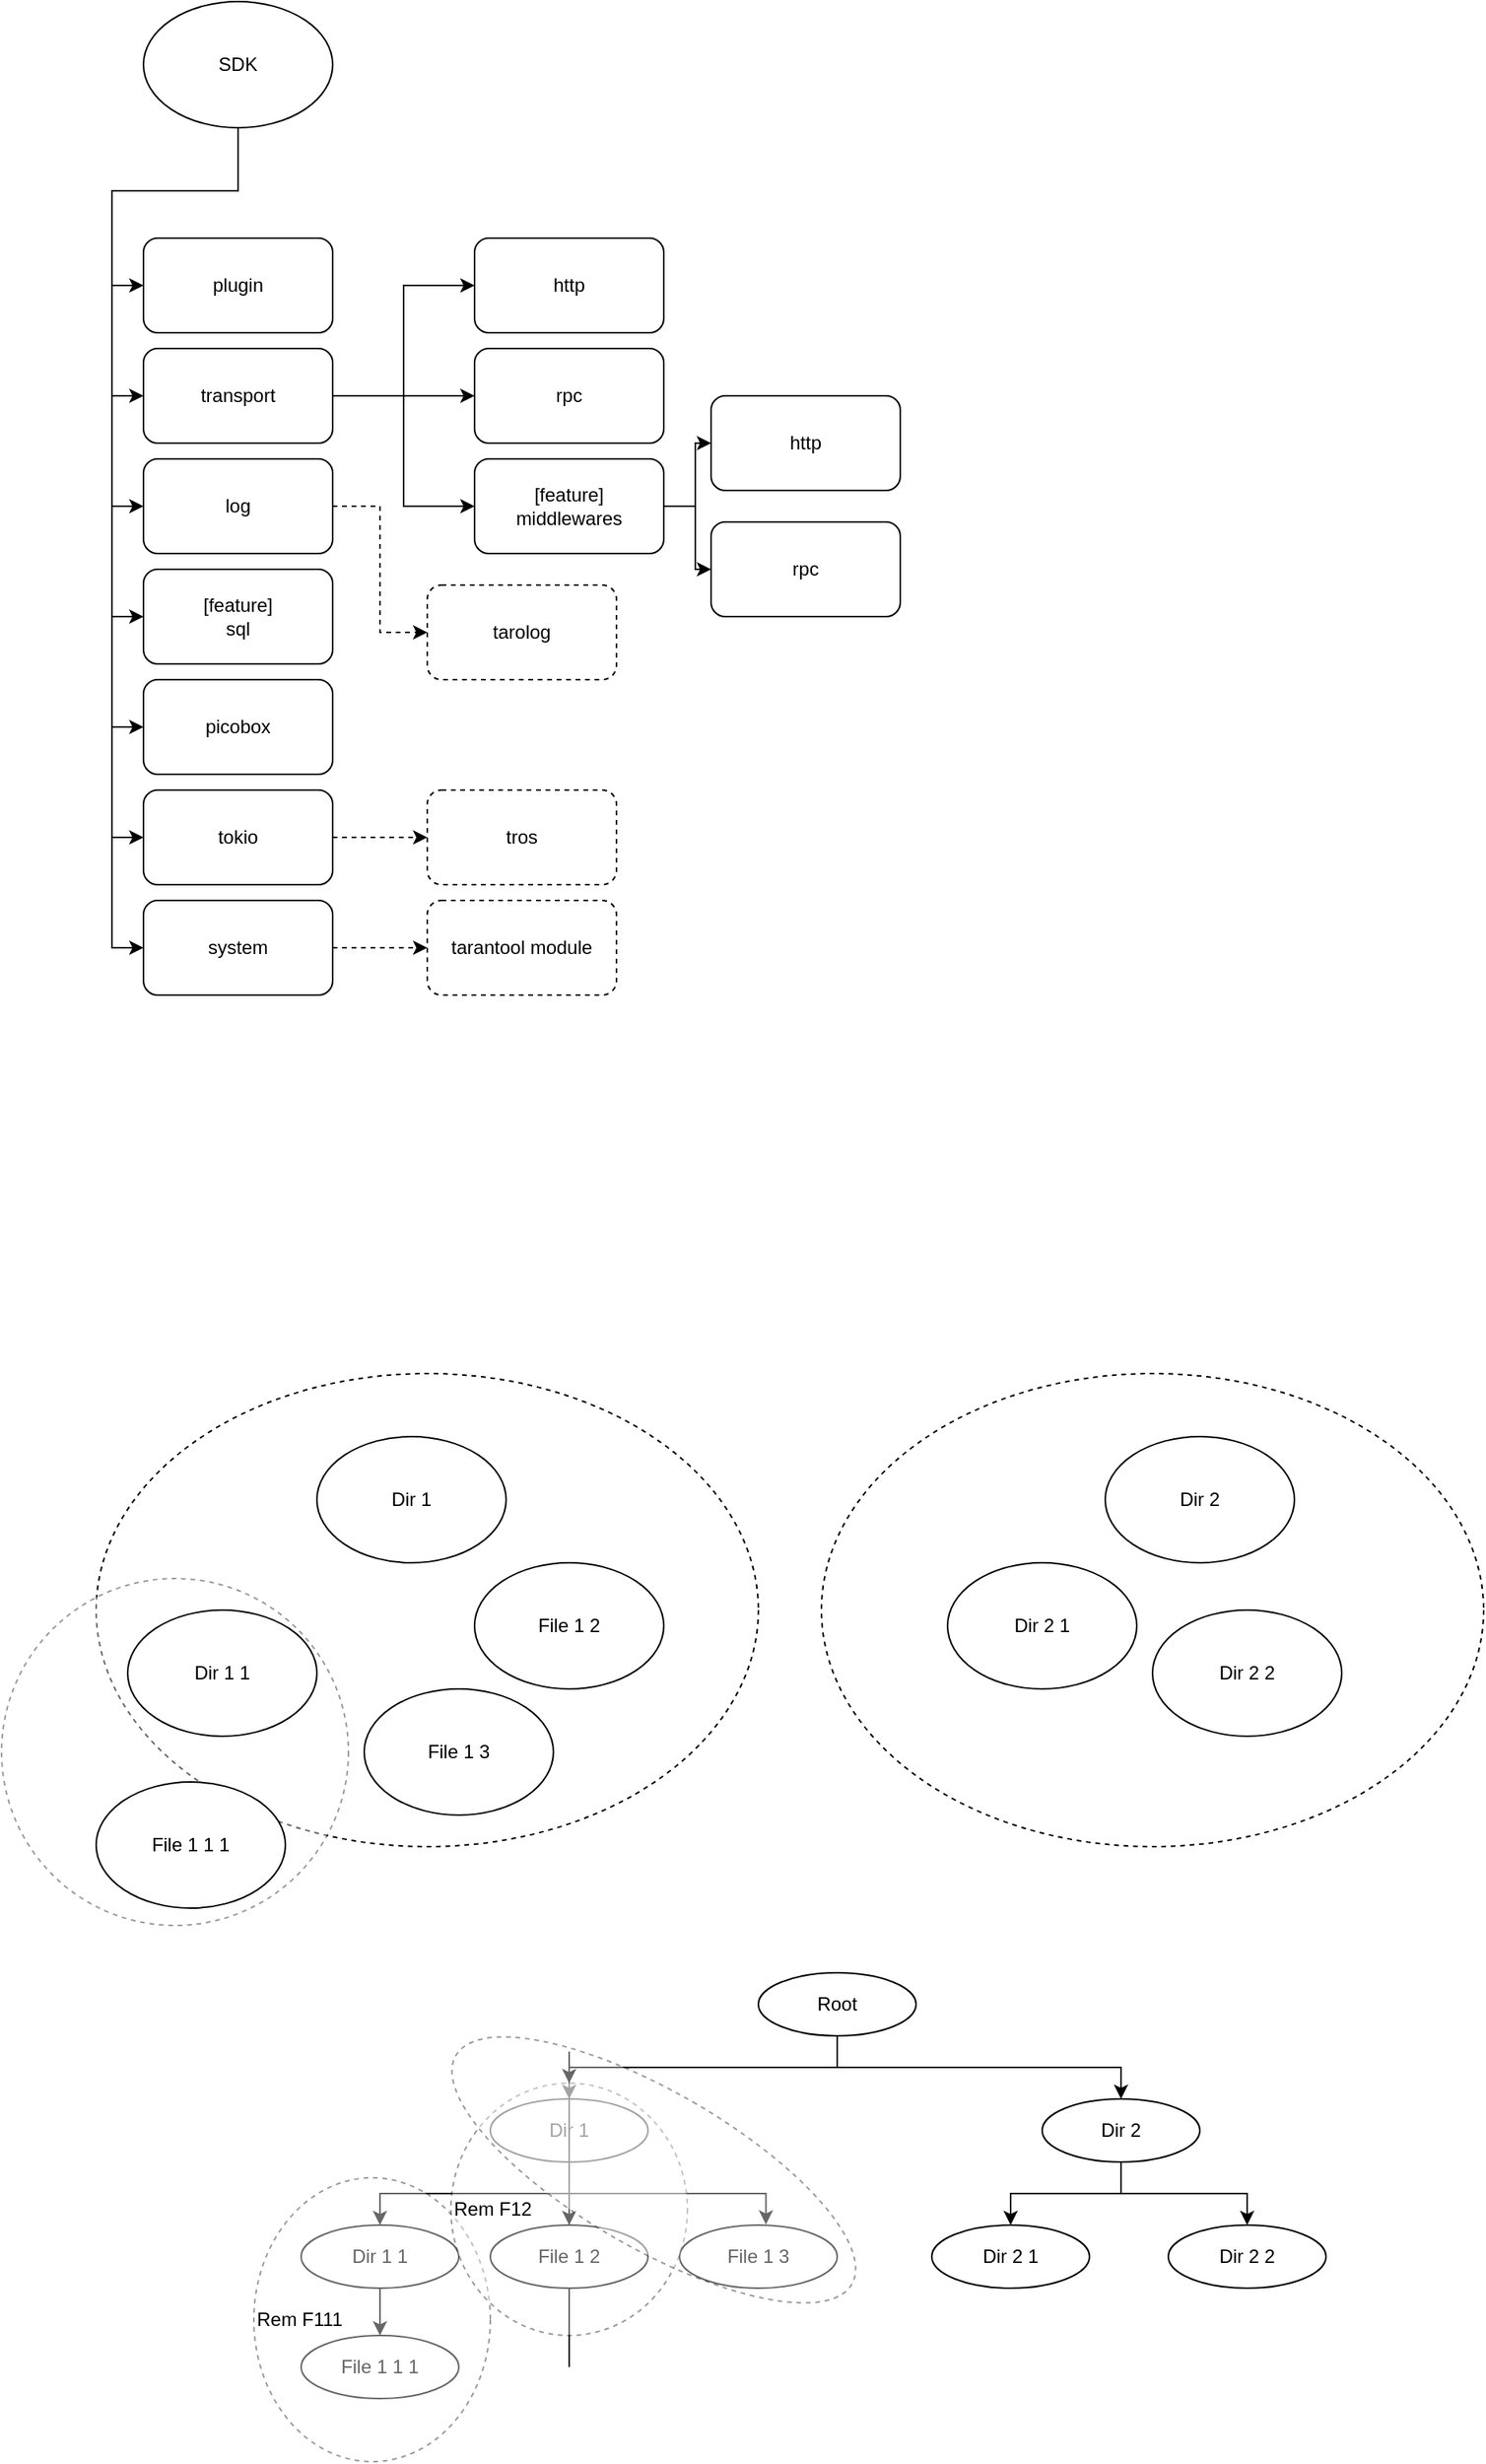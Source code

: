 <mxfile version="26.1.0">
  <diagram name="Страница — 1" id="JB-lgBc1nUyG6yqOw_KO">
    <mxGraphModel dx="1770" dy="520" grid="1" gridSize="10" guides="1" tooltips="1" connect="1" arrows="1" fold="1" page="1" pageScale="1" pageWidth="827" pageHeight="1169" math="0" shadow="0">
      <root>
        <mxCell id="0" />
        <mxCell id="1" parent="0" />
        <mxCell id="iWBvAHfWPfGmq18BjQCu-10" value="" style="ellipse;whiteSpace=wrap;html=1;fillColor=light-dark(#FFFFFF,var(--ge-dark-color, #121212));dashed=1;" vertex="1" parent="1">
          <mxGeometry x="470" y="910" width="420" height="300" as="geometry" />
        </mxCell>
        <mxCell id="iWBvAHfWPfGmq18BjQCu-9" value="" style="ellipse;whiteSpace=wrap;html=1;fillColor=light-dark(#FFFFFF,var(--ge-dark-color, #121212));dashed=1;" vertex="1" parent="1">
          <mxGeometry x="10" y="910" width="420" height="300" as="geometry" />
        </mxCell>
        <mxCell id="iWBvAHfWPfGmq18BjQCu-11" value="" style="ellipse;whiteSpace=wrap;html=1;fillColor=light-dark(#FFFFFF,var(--ge-dark-color, #121212));dashed=1;opacity=40;" vertex="1" parent="1">
          <mxGeometry x="-50" y="1040" width="220" height="220" as="geometry" />
        </mxCell>
        <mxCell id="edKSUr5zJjhnN5w_AZRs-10" style="edgeStyle=orthogonalEdgeStyle;rounded=0;orthogonalLoop=1;jettySize=auto;html=1;exitX=0.5;exitY=1;exitDx=0;exitDy=0;entryX=0;entryY=0.5;entryDx=0;entryDy=0;" parent="1" source="edKSUr5zJjhnN5w_AZRs-1" target="edKSUr5zJjhnN5w_AZRs-2" edge="1">
          <mxGeometry relative="1" as="geometry">
            <Array as="points">
              <mxPoint x="100" y="160" />
              <mxPoint x="20" y="160" />
              <mxPoint x="20" y="220" />
            </Array>
          </mxGeometry>
        </mxCell>
        <mxCell id="edKSUr5zJjhnN5w_AZRs-11" style="edgeStyle=orthogonalEdgeStyle;rounded=0;orthogonalLoop=1;jettySize=auto;html=1;exitX=0.5;exitY=1;exitDx=0;exitDy=0;entryX=0;entryY=0.5;entryDx=0;entryDy=0;" parent="1" source="edKSUr5zJjhnN5w_AZRs-1" target="edKSUr5zJjhnN5w_AZRs-3" edge="1">
          <mxGeometry relative="1" as="geometry">
            <Array as="points">
              <mxPoint x="100" y="160" />
              <mxPoint x="20" y="160" />
              <mxPoint x="20" y="290" />
            </Array>
          </mxGeometry>
        </mxCell>
        <mxCell id="edKSUr5zJjhnN5w_AZRs-12" style="edgeStyle=orthogonalEdgeStyle;rounded=0;orthogonalLoop=1;jettySize=auto;html=1;exitX=0.5;exitY=1;exitDx=0;exitDy=0;entryX=0;entryY=0.5;entryDx=0;entryDy=0;" parent="1" source="edKSUr5zJjhnN5w_AZRs-1" target="edKSUr5zJjhnN5w_AZRs-4" edge="1">
          <mxGeometry relative="1" as="geometry">
            <Array as="points">
              <mxPoint x="100" y="160" />
              <mxPoint x="20" y="160" />
              <mxPoint x="20" y="360" />
            </Array>
          </mxGeometry>
        </mxCell>
        <mxCell id="edKSUr5zJjhnN5w_AZRs-13" style="edgeStyle=orthogonalEdgeStyle;rounded=0;orthogonalLoop=1;jettySize=auto;html=1;exitX=0.5;exitY=1;exitDx=0;exitDy=0;entryX=0;entryY=0.5;entryDx=0;entryDy=0;" parent="1" source="edKSUr5zJjhnN5w_AZRs-1" target="edKSUr5zJjhnN5w_AZRs-5" edge="1">
          <mxGeometry relative="1" as="geometry">
            <Array as="points">
              <mxPoint x="100" y="160" />
              <mxPoint x="20" y="160" />
              <mxPoint x="20" y="430" />
            </Array>
          </mxGeometry>
        </mxCell>
        <mxCell id="edKSUr5zJjhnN5w_AZRs-14" style="edgeStyle=orthogonalEdgeStyle;rounded=0;orthogonalLoop=1;jettySize=auto;html=1;exitX=0.5;exitY=1;exitDx=0;exitDy=0;entryX=0;entryY=0.5;entryDx=0;entryDy=0;" parent="1" source="edKSUr5zJjhnN5w_AZRs-1" target="edKSUr5zJjhnN5w_AZRs-7" edge="1">
          <mxGeometry relative="1" as="geometry">
            <Array as="points">
              <mxPoint x="100" y="160" />
              <mxPoint x="20" y="160" />
              <mxPoint x="20" y="500" />
            </Array>
          </mxGeometry>
        </mxCell>
        <mxCell id="edKSUr5zJjhnN5w_AZRs-15" style="edgeStyle=orthogonalEdgeStyle;rounded=0;orthogonalLoop=1;jettySize=auto;html=1;exitX=0.5;exitY=1;exitDx=0;exitDy=0;entryX=0;entryY=0.5;entryDx=0;entryDy=0;" parent="1" source="edKSUr5zJjhnN5w_AZRs-1" target="edKSUr5zJjhnN5w_AZRs-8" edge="1">
          <mxGeometry relative="1" as="geometry">
            <Array as="points">
              <mxPoint x="100" y="160" />
              <mxPoint x="20" y="160" />
              <mxPoint x="20" y="570" />
            </Array>
          </mxGeometry>
        </mxCell>
        <mxCell id="edKSUr5zJjhnN5w_AZRs-17" style="edgeStyle=orthogonalEdgeStyle;rounded=0;orthogonalLoop=1;jettySize=auto;html=1;exitX=0.5;exitY=1;exitDx=0;exitDy=0;entryX=0;entryY=0.5;entryDx=0;entryDy=0;" parent="1" source="edKSUr5zJjhnN5w_AZRs-1" target="edKSUr5zJjhnN5w_AZRs-9" edge="1">
          <mxGeometry relative="1" as="geometry">
            <Array as="points">
              <mxPoint x="100" y="160" />
              <mxPoint x="20" y="160" />
              <mxPoint x="20" y="640" />
            </Array>
          </mxGeometry>
        </mxCell>
        <mxCell id="edKSUr5zJjhnN5w_AZRs-1" value="SDK" style="ellipse;whiteSpace=wrap;html=1;" parent="1" vertex="1">
          <mxGeometry x="40" y="40" width="120" height="80" as="geometry" />
        </mxCell>
        <mxCell id="edKSUr5zJjhnN5w_AZRs-2" value="plugin" style="rounded=1;whiteSpace=wrap;html=1;" parent="1" vertex="1">
          <mxGeometry x="40" y="190" width="120" height="60" as="geometry" />
        </mxCell>
        <mxCell id="edKSUr5zJjhnN5w_AZRs-23" style="edgeStyle=orthogonalEdgeStyle;rounded=0;orthogonalLoop=1;jettySize=auto;html=1;exitX=1;exitY=0.5;exitDx=0;exitDy=0;entryX=0;entryY=0.5;entryDx=0;entryDy=0;" parent="1" source="edKSUr5zJjhnN5w_AZRs-3" target="edKSUr5zJjhnN5w_AZRs-19" edge="1">
          <mxGeometry relative="1" as="geometry" />
        </mxCell>
        <mxCell id="edKSUr5zJjhnN5w_AZRs-24" style="edgeStyle=orthogonalEdgeStyle;rounded=0;orthogonalLoop=1;jettySize=auto;html=1;exitX=1;exitY=0.5;exitDx=0;exitDy=0;entryX=0;entryY=0.5;entryDx=0;entryDy=0;" parent="1" source="edKSUr5zJjhnN5w_AZRs-3" target="edKSUr5zJjhnN5w_AZRs-18" edge="1">
          <mxGeometry relative="1" as="geometry" />
        </mxCell>
        <mxCell id="edKSUr5zJjhnN5w_AZRs-25" style="edgeStyle=orthogonalEdgeStyle;rounded=0;orthogonalLoop=1;jettySize=auto;html=1;exitX=1;exitY=0.5;exitDx=0;exitDy=0;entryX=0;entryY=0.5;entryDx=0;entryDy=0;" parent="1" source="edKSUr5zJjhnN5w_AZRs-3" target="edKSUr5zJjhnN5w_AZRs-20" edge="1">
          <mxGeometry relative="1" as="geometry" />
        </mxCell>
        <mxCell id="edKSUr5zJjhnN5w_AZRs-3" value="transport" style="rounded=1;whiteSpace=wrap;html=1;" parent="1" vertex="1">
          <mxGeometry x="40" y="260" width="120" height="60" as="geometry" />
        </mxCell>
        <mxCell id="edKSUr5zJjhnN5w_AZRs-34" style="edgeStyle=orthogonalEdgeStyle;rounded=0;orthogonalLoop=1;jettySize=auto;html=1;exitX=1;exitY=0.5;exitDx=0;exitDy=0;entryX=0;entryY=0.5;entryDx=0;entryDy=0;dashed=1;" parent="1" source="edKSUr5zJjhnN5w_AZRs-4" target="edKSUr5zJjhnN5w_AZRs-33" edge="1">
          <mxGeometry relative="1" as="geometry" />
        </mxCell>
        <mxCell id="edKSUr5zJjhnN5w_AZRs-4" value="log" style="rounded=1;whiteSpace=wrap;html=1;" parent="1" vertex="1">
          <mxGeometry x="40" y="330" width="120" height="60" as="geometry" />
        </mxCell>
        <mxCell id="edKSUr5zJjhnN5w_AZRs-5" value="&lt;div&gt;[feature]&lt;/div&gt;sql" style="rounded=1;whiteSpace=wrap;html=1;" parent="1" vertex="1">
          <mxGeometry x="40" y="400" width="120" height="60" as="geometry" />
        </mxCell>
        <mxCell id="edKSUr5zJjhnN5w_AZRs-7" value="picobox" style="rounded=1;whiteSpace=wrap;html=1;" parent="1" vertex="1">
          <mxGeometry x="40" y="470" width="120" height="60" as="geometry" />
        </mxCell>
        <mxCell id="edKSUr5zJjhnN5w_AZRs-29" style="edgeStyle=orthogonalEdgeStyle;rounded=0;orthogonalLoop=1;jettySize=auto;html=1;exitX=1;exitY=0.5;exitDx=0;exitDy=0;entryX=0;entryY=0.5;entryDx=0;entryDy=0;dashed=1;" parent="1" source="edKSUr5zJjhnN5w_AZRs-8" target="edKSUr5zJjhnN5w_AZRs-28" edge="1">
          <mxGeometry relative="1" as="geometry" />
        </mxCell>
        <mxCell id="edKSUr5zJjhnN5w_AZRs-8" value="tokio" style="rounded=1;whiteSpace=wrap;html=1;" parent="1" vertex="1">
          <mxGeometry x="40" y="540" width="120" height="60" as="geometry" />
        </mxCell>
        <mxCell id="edKSUr5zJjhnN5w_AZRs-31" style="edgeStyle=orthogonalEdgeStyle;rounded=0;orthogonalLoop=1;jettySize=auto;html=1;exitX=1;exitY=0.5;exitDx=0;exitDy=0;entryX=0;entryY=0.5;entryDx=0;entryDy=0;dashed=1;" parent="1" source="edKSUr5zJjhnN5w_AZRs-9" target="edKSUr5zJjhnN5w_AZRs-30" edge="1">
          <mxGeometry relative="1" as="geometry" />
        </mxCell>
        <mxCell id="edKSUr5zJjhnN5w_AZRs-9" value="system" style="rounded=1;whiteSpace=wrap;html=1;" parent="1" vertex="1">
          <mxGeometry x="40" y="610" width="120" height="60" as="geometry" />
        </mxCell>
        <mxCell id="edKSUr5zJjhnN5w_AZRs-18" value="http" style="rounded=1;whiteSpace=wrap;html=1;" parent="1" vertex="1">
          <mxGeometry x="250" y="190" width="120" height="60" as="geometry" />
        </mxCell>
        <mxCell id="edKSUr5zJjhnN5w_AZRs-19" value="rpc" style="rounded=1;whiteSpace=wrap;html=1;" parent="1" vertex="1">
          <mxGeometry x="250" y="260" width="120" height="60" as="geometry" />
        </mxCell>
        <mxCell id="edKSUr5zJjhnN5w_AZRs-26" style="edgeStyle=orthogonalEdgeStyle;rounded=0;orthogonalLoop=1;jettySize=auto;html=1;exitX=1;exitY=0.5;exitDx=0;exitDy=0;entryX=0;entryY=0.5;entryDx=0;entryDy=0;" parent="1" source="edKSUr5zJjhnN5w_AZRs-20" target="edKSUr5zJjhnN5w_AZRs-21" edge="1">
          <mxGeometry relative="1" as="geometry" />
        </mxCell>
        <mxCell id="edKSUr5zJjhnN5w_AZRs-27" style="edgeStyle=orthogonalEdgeStyle;rounded=0;orthogonalLoop=1;jettySize=auto;html=1;exitX=1;exitY=0.5;exitDx=0;exitDy=0;entryX=0;entryY=0.5;entryDx=0;entryDy=0;" parent="1" source="edKSUr5zJjhnN5w_AZRs-20" target="edKSUr5zJjhnN5w_AZRs-22" edge="1">
          <mxGeometry relative="1" as="geometry" />
        </mxCell>
        <mxCell id="edKSUr5zJjhnN5w_AZRs-20" value="&lt;div&gt;[feature]&lt;/div&gt;middlewares" style="rounded=1;whiteSpace=wrap;html=1;" parent="1" vertex="1">
          <mxGeometry x="250" y="330" width="120" height="60" as="geometry" />
        </mxCell>
        <mxCell id="edKSUr5zJjhnN5w_AZRs-21" value="http" style="rounded=1;whiteSpace=wrap;html=1;" parent="1" vertex="1">
          <mxGeometry x="400" y="290" width="120" height="60" as="geometry" />
        </mxCell>
        <mxCell id="edKSUr5zJjhnN5w_AZRs-22" value="rpc" style="rounded=1;whiteSpace=wrap;html=1;" parent="1" vertex="1">
          <mxGeometry x="400" y="370" width="120" height="60" as="geometry" />
        </mxCell>
        <mxCell id="edKSUr5zJjhnN5w_AZRs-28" value="tros" style="rounded=1;whiteSpace=wrap;html=1;dashed=1;" parent="1" vertex="1">
          <mxGeometry x="220" y="540" width="120" height="60" as="geometry" />
        </mxCell>
        <mxCell id="edKSUr5zJjhnN5w_AZRs-30" value="tarantool module" style="rounded=1;whiteSpace=wrap;html=1;dashed=1;" parent="1" vertex="1">
          <mxGeometry x="220" y="610" width="120" height="60" as="geometry" />
        </mxCell>
        <mxCell id="edKSUr5zJjhnN5w_AZRs-33" value="tarolog" style="rounded=1;whiteSpace=wrap;html=1;dashed=1;" parent="1" vertex="1">
          <mxGeometry x="220" y="410" width="120" height="60" as="geometry" />
        </mxCell>
        <mxCell id="iWBvAHfWPfGmq18BjQCu-1" value="Dir 1" style="ellipse;whiteSpace=wrap;html=1;" vertex="1" parent="1">
          <mxGeometry x="150" y="950" width="120" height="80" as="geometry" />
        </mxCell>
        <mxCell id="iWBvAHfWPfGmq18BjQCu-2" value="Dir 2" style="ellipse;whiteSpace=wrap;html=1;" vertex="1" parent="1">
          <mxGeometry x="650" y="950" width="120" height="80" as="geometry" />
        </mxCell>
        <mxCell id="iWBvAHfWPfGmq18BjQCu-3" value="Dir 1 1" style="ellipse;whiteSpace=wrap;html=1;" vertex="1" parent="1">
          <mxGeometry x="30" y="1060" width="120" height="80" as="geometry" />
        </mxCell>
        <mxCell id="iWBvAHfWPfGmq18BjQCu-4" value="File 1 2" style="ellipse;whiteSpace=wrap;html=1;" vertex="1" parent="1">
          <mxGeometry x="250" y="1030" width="120" height="80" as="geometry" />
        </mxCell>
        <mxCell id="iWBvAHfWPfGmq18BjQCu-5" value="File 1 3" style="ellipse;whiteSpace=wrap;html=1;" vertex="1" parent="1">
          <mxGeometry x="180" y="1110" width="120" height="80" as="geometry" />
        </mxCell>
        <mxCell id="iWBvAHfWPfGmq18BjQCu-6" value="Dir 2 1" style="ellipse;whiteSpace=wrap;html=1;" vertex="1" parent="1">
          <mxGeometry x="550" y="1030" width="120" height="80" as="geometry" />
        </mxCell>
        <mxCell id="iWBvAHfWPfGmq18BjQCu-7" value="Dir 2 2" style="ellipse;whiteSpace=wrap;html=1;" vertex="1" parent="1">
          <mxGeometry x="680" y="1060" width="120" height="80" as="geometry" />
        </mxCell>
        <mxCell id="iWBvAHfWPfGmq18BjQCu-8" value="File 1 1 1" style="ellipse;whiteSpace=wrap;html=1;" vertex="1" parent="1">
          <mxGeometry x="10" y="1169" width="120" height="80" as="geometry" />
        </mxCell>
        <mxCell id="iWBvAHfWPfGmq18BjQCu-25" style="edgeStyle=orthogonalEdgeStyle;rounded=0;orthogonalLoop=1;jettySize=auto;html=1;exitX=0.5;exitY=1;exitDx=0;exitDy=0;" edge="1" parent="1" source="iWBvAHfWPfGmq18BjQCu-12" target="iWBvAHfWPfGmq18BjQCu-13">
          <mxGeometry relative="1" as="geometry" />
        </mxCell>
        <mxCell id="iWBvAHfWPfGmq18BjQCu-26" style="edgeStyle=orthogonalEdgeStyle;rounded=0;orthogonalLoop=1;jettySize=auto;html=1;exitX=0.5;exitY=1;exitDx=0;exitDy=0;entryX=0.5;entryY=0;entryDx=0;entryDy=0;" edge="1" parent="1" source="iWBvAHfWPfGmq18BjQCu-12" target="iWBvAHfWPfGmq18BjQCu-14">
          <mxGeometry relative="1" as="geometry" />
        </mxCell>
        <mxCell id="iWBvAHfWPfGmq18BjQCu-12" value="Root" style="ellipse;whiteSpace=wrap;html=1;" vertex="1" parent="1">
          <mxGeometry x="430" y="1290" width="100" height="40" as="geometry" />
        </mxCell>
        <mxCell id="iWBvAHfWPfGmq18BjQCu-22" style="edgeStyle=orthogonalEdgeStyle;rounded=0;orthogonalLoop=1;jettySize=auto;html=1;exitX=0.5;exitY=1;exitDx=0;exitDy=0;" edge="1" parent="1" source="iWBvAHfWPfGmq18BjQCu-13" target="iWBvAHfWPfGmq18BjQCu-15">
          <mxGeometry relative="1" as="geometry" />
        </mxCell>
        <mxCell id="iWBvAHfWPfGmq18BjQCu-23" style="edgeStyle=orthogonalEdgeStyle;rounded=0;orthogonalLoop=1;jettySize=auto;html=1;exitX=0.5;exitY=1;exitDx=0;exitDy=0;entryX=0.5;entryY=0;entryDx=0;entryDy=0;" edge="1" parent="1" source="iWBvAHfWPfGmq18BjQCu-30" target="iWBvAHfWPfGmq18BjQCu-16">
          <mxGeometry relative="1" as="geometry" />
        </mxCell>
        <mxCell id="iWBvAHfWPfGmq18BjQCu-13" value="Dir 1" style="ellipse;whiteSpace=wrap;html=1;" vertex="1" parent="1">
          <mxGeometry x="260" y="1370" width="100" height="40" as="geometry" />
        </mxCell>
        <mxCell id="iWBvAHfWPfGmq18BjQCu-27" style="edgeStyle=orthogonalEdgeStyle;rounded=0;orthogonalLoop=1;jettySize=auto;html=1;exitX=0.5;exitY=1;exitDx=0;exitDy=0;entryX=0.5;entryY=0;entryDx=0;entryDy=0;" edge="1" parent="1" source="iWBvAHfWPfGmq18BjQCu-14" target="iWBvAHfWPfGmq18BjQCu-18">
          <mxGeometry relative="1" as="geometry" />
        </mxCell>
        <mxCell id="iWBvAHfWPfGmq18BjQCu-28" style="edgeStyle=orthogonalEdgeStyle;rounded=0;orthogonalLoop=1;jettySize=auto;html=1;exitX=0.5;exitY=1;exitDx=0;exitDy=0;entryX=0.5;entryY=0;entryDx=0;entryDy=0;" edge="1" parent="1" source="iWBvAHfWPfGmq18BjQCu-14" target="iWBvAHfWPfGmq18BjQCu-19">
          <mxGeometry relative="1" as="geometry" />
        </mxCell>
        <mxCell id="iWBvAHfWPfGmq18BjQCu-14" value="Dir 2" style="ellipse;whiteSpace=wrap;html=1;" vertex="1" parent="1">
          <mxGeometry x="610" y="1370" width="100" height="40" as="geometry" />
        </mxCell>
        <mxCell id="iWBvAHfWPfGmq18BjQCu-21" style="edgeStyle=orthogonalEdgeStyle;rounded=0;orthogonalLoop=1;jettySize=auto;html=1;exitX=0.5;exitY=1;exitDx=0;exitDy=0;entryX=0.5;entryY=0;entryDx=0;entryDy=0;" edge="1" parent="1" source="iWBvAHfWPfGmq18BjQCu-15" target="iWBvAHfWPfGmq18BjQCu-20">
          <mxGeometry relative="1" as="geometry" />
        </mxCell>
        <mxCell id="iWBvAHfWPfGmq18BjQCu-15" value="Dir 1 1" style="ellipse;whiteSpace=wrap;html=1;" vertex="1" parent="1">
          <mxGeometry x="140" y="1450" width="100" height="40" as="geometry" />
        </mxCell>
        <mxCell id="iWBvAHfWPfGmq18BjQCu-16" value="File 1 2" style="ellipse;whiteSpace=wrap;html=1;" vertex="1" parent="1">
          <mxGeometry x="260" y="1450" width="100" height="40" as="geometry" />
        </mxCell>
        <mxCell id="iWBvAHfWPfGmq18BjQCu-17" value="File 1 3" style="ellipse;whiteSpace=wrap;html=1;" vertex="1" parent="1">
          <mxGeometry x="380" y="1450" width="100" height="40" as="geometry" />
        </mxCell>
        <mxCell id="iWBvAHfWPfGmq18BjQCu-18" value="Dir 2 1" style="ellipse;whiteSpace=wrap;html=1;" vertex="1" parent="1">
          <mxGeometry x="540" y="1450" width="100" height="40" as="geometry" />
        </mxCell>
        <mxCell id="iWBvAHfWPfGmq18BjQCu-19" value="Dir 2 2" style="ellipse;whiteSpace=wrap;html=1;" vertex="1" parent="1">
          <mxGeometry x="690" y="1450" width="100" height="40" as="geometry" />
        </mxCell>
        <mxCell id="iWBvAHfWPfGmq18BjQCu-20" value="File 1 1 1" style="ellipse;whiteSpace=wrap;html=1;" vertex="1" parent="1">
          <mxGeometry x="140" y="1520" width="100" height="40" as="geometry" />
        </mxCell>
        <mxCell id="iWBvAHfWPfGmq18BjQCu-24" style="edgeStyle=orthogonalEdgeStyle;rounded=0;orthogonalLoop=1;jettySize=auto;html=1;exitX=0.5;exitY=1;exitDx=0;exitDy=0;entryX=0.548;entryY=-0.009;entryDx=0;entryDy=0;entryPerimeter=0;" edge="1" parent="1" source="iWBvAHfWPfGmq18BjQCu-13" target="iWBvAHfWPfGmq18BjQCu-17">
          <mxGeometry relative="1" as="geometry" />
        </mxCell>
        <mxCell id="iWBvAHfWPfGmq18BjQCu-29" value="Rem F111" style="ellipse;whiteSpace=wrap;html=1;fillColor=light-dark(#FFFFFF,var(--ge-dark-color, #121212));dashed=1;opacity=40;align=left;" vertex="1" parent="1">
          <mxGeometry x="110" y="1420" width="150" height="180" as="geometry" />
        </mxCell>
        <mxCell id="iWBvAHfWPfGmq18BjQCu-31" value="" style="edgeStyle=orthogonalEdgeStyle;rounded=0;orthogonalLoop=1;jettySize=auto;html=1;exitX=0.5;exitY=1;exitDx=0;exitDy=0;entryX=0.5;entryY=0;entryDx=0;entryDy=0;" edge="1" parent="1" source="iWBvAHfWPfGmq18BjQCu-13" target="iWBvAHfWPfGmq18BjQCu-30">
          <mxGeometry relative="1" as="geometry">
            <mxPoint x="310" y="1410" as="sourcePoint" />
            <mxPoint x="310" y="1450" as="targetPoint" />
          </mxGeometry>
        </mxCell>
        <mxCell id="iWBvAHfWPfGmq18BjQCu-30" value="Rem F12" style="ellipse;whiteSpace=wrap;html=1;fillColor=light-dark(#FFFFFF,var(--ge-dark-color, #121212));dashed=1;opacity=40;align=left;" vertex="1" parent="1">
          <mxGeometry x="235" y="1360" width="150" height="160" as="geometry" />
        </mxCell>
        <mxCell id="iWBvAHfWPfGmq18BjQCu-41" value="" style="ellipse;whiteSpace=wrap;html=1;fillColor=light-dark(#FFFFFF,var(--ge-dark-color, #121212));dashed=1;opacity=40;align=left;rotation=-60;" vertex="1" parent="1">
          <mxGeometry x="314" y="1270" width="99.38" height="290" as="geometry" />
        </mxCell>
      </root>
    </mxGraphModel>
  </diagram>
</mxfile>

